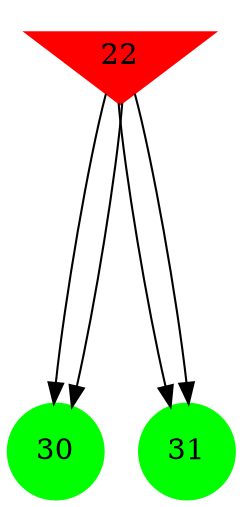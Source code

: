 digraph brain {
	ranksep=2.0;
	22 [shape=invtriangle,style=filled,color=red];
	30 [shape=circle,style=filled,color=green];
	31 [shape=circle,style=filled,color=green];
	22	->	31;
	22	->	31;
	22	->	30;
	22	->	30;
	{ rank=same; 22; }
	{ rank=same; }
	{ rank=same; 30; 31; }
}
